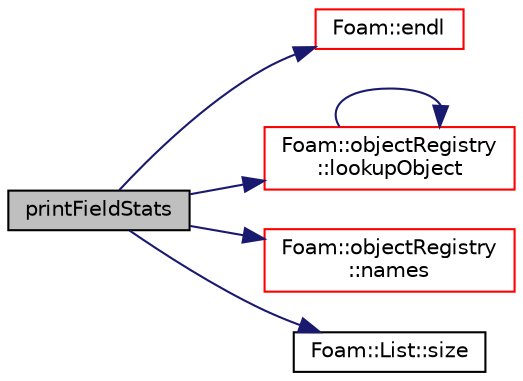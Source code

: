 digraph "printFieldStats"
{
  bgcolor="transparent";
  edge [fontname="Helvetica",fontsize="10",labelfontname="Helvetica",labelfontsize="10"];
  node [fontname="Helvetica",fontsize="10",shape=record];
  rankdir="LR";
  Node178 [label="printFieldStats",height=0.2,width=0.4,color="black", fillcolor="grey75", style="filled", fontcolor="black"];
  Node178 -> Node179 [color="midnightblue",fontsize="10",style="solid",fontname="Helvetica"];
  Node179 [label="Foam::endl",height=0.2,width=0.4,color="red",URL="$a21851.html#a2db8fe02a0d3909e9351bb4275b23ce4",tooltip="Add newline and flush stream. "];
  Node178 -> Node181 [color="midnightblue",fontsize="10",style="solid",fontname="Helvetica"];
  Node181 [label="Foam::objectRegistry\l::lookupObject",height=0.2,width=0.4,color="red",URL="$a27433.html#a8b49296f8410366342c524250612c2aa",tooltip="Lookup and return the object of the given Type. "];
  Node181 -> Node181 [color="midnightblue",fontsize="10",style="solid",fontname="Helvetica"];
  Node178 -> Node230 [color="midnightblue",fontsize="10",style="solid",fontname="Helvetica"];
  Node230 [label="Foam::objectRegistry\l::names",height=0.2,width=0.4,color="red",URL="$a27433.html#ada6aa4fc7adb36994dc5e27d319a3acc",tooltip="Return the list of names of the IOobjects. "];
  Node178 -> Node232 [color="midnightblue",fontsize="10",style="solid",fontname="Helvetica"];
  Node232 [label="Foam::List::size",height=0.2,width=0.4,color="black",URL="$a26833.html#a8a5f6fa29bd4b500caf186f60245b384",tooltip="Override size to be inconsistent with allocated storage. "];
}
